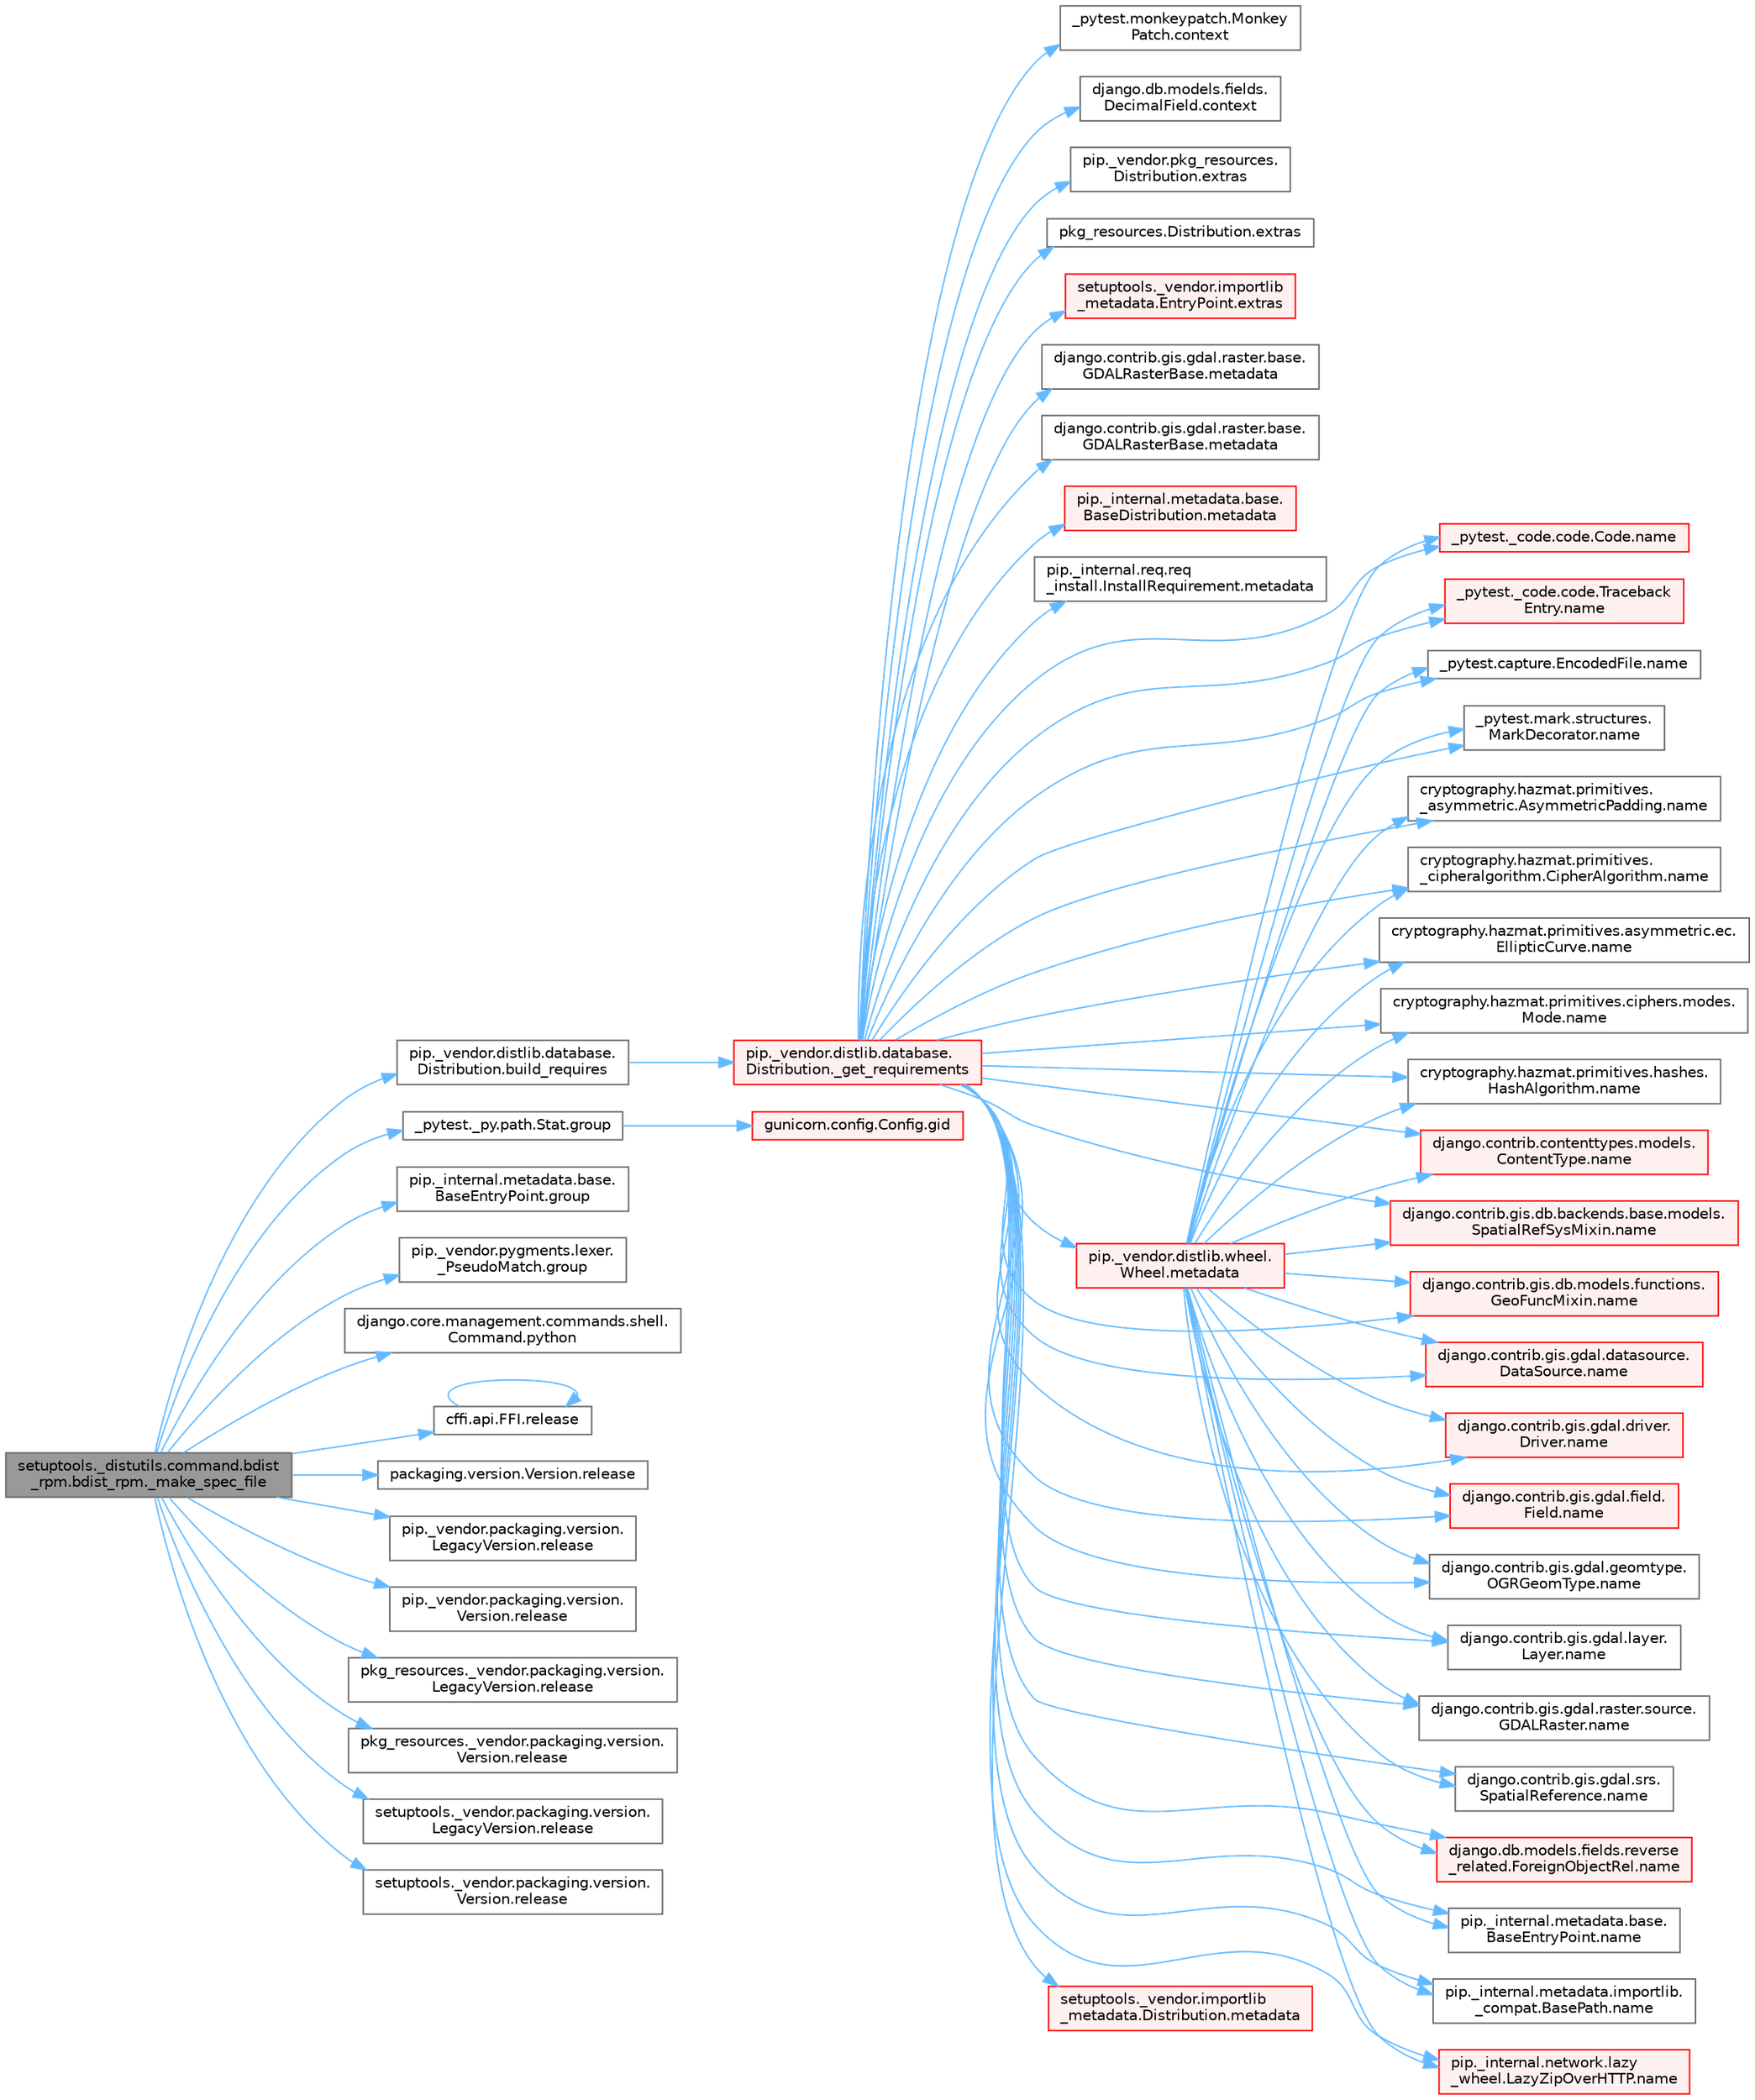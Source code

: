 digraph "setuptools._distutils.command.bdist_rpm.bdist_rpm._make_spec_file"
{
 // LATEX_PDF_SIZE
  bgcolor="transparent";
  edge [fontname=Helvetica,fontsize=10,labelfontname=Helvetica,labelfontsize=10];
  node [fontname=Helvetica,fontsize=10,shape=box,height=0.2,width=0.4];
  rankdir="LR";
  Node1 [id="Node000001",label="setuptools._distutils.command.bdist\l_rpm.bdist_rpm._make_spec_file",height=0.2,width=0.4,color="gray40", fillcolor="grey60", style="filled", fontcolor="black",tooltip=" "];
  Node1 -> Node2 [id="edge1_Node000001_Node000002",color="steelblue1",style="solid",tooltip=" "];
  Node2 [id="Node000002",label="pip._vendor.distlib.database.\lDistribution.build_requires",height=0.2,width=0.4,color="grey40", fillcolor="white", style="filled",URL="$classpip_1_1__vendor_1_1distlib_1_1database_1_1_distribution.html#a0fa5b454aacdaabee7a3642b14c5db2f",tooltip=" "];
  Node2 -> Node3 [id="edge2_Node000002_Node000003",color="steelblue1",style="solid",tooltip=" "];
  Node3 [id="Node000003",label="pip._vendor.distlib.database.\lDistribution._get_requirements",height=0.2,width=0.4,color="red", fillcolor="#FFF0F0", style="filled",URL="$classpip_1_1__vendor_1_1distlib_1_1database_1_1_distribution.html#a0366f5504f1b878068ba103c3f1e2bdf",tooltip=" "];
  Node3 -> Node4 [id="edge3_Node000003_Node000004",color="steelblue1",style="solid",tooltip=" "];
  Node4 [id="Node000004",label="_pytest.monkeypatch.Monkey\lPatch.context",height=0.2,width=0.4,color="grey40", fillcolor="white", style="filled",URL="$class__pytest_1_1monkeypatch_1_1_monkey_patch.html#ab444ae4221fd89a16fe913fd14148d46",tooltip=" "];
  Node3 -> Node5 [id="edge4_Node000003_Node000005",color="steelblue1",style="solid",tooltip=" "];
  Node5 [id="Node000005",label="django.db.models.fields.\lDecimalField.context",height=0.2,width=0.4,color="grey40", fillcolor="white", style="filled",URL="$classdjango_1_1db_1_1models_1_1fields_1_1_decimal_field.html#a6d832c16515ca05aa17fa3fb0354ed65",tooltip=" "];
  Node3 -> Node6 [id="edge5_Node000003_Node000006",color="steelblue1",style="solid",tooltip=" "];
  Node6 [id="Node000006",label="pip._vendor.pkg_resources.\lDistribution.extras",height=0.2,width=0.4,color="grey40", fillcolor="white", style="filled",URL="$classpip_1_1__vendor_1_1pkg__resources_1_1_distribution.html#a07a4a573556bca72b2f386b697dba428",tooltip=" "];
  Node3 -> Node7 [id="edge6_Node000003_Node000007",color="steelblue1",style="solid",tooltip=" "];
  Node7 [id="Node000007",label="pkg_resources.Distribution.extras",height=0.2,width=0.4,color="grey40", fillcolor="white", style="filled",URL="$classpkg__resources_1_1_distribution.html#a62982eccff01840f0f149ffe3af2080b",tooltip=" "];
  Node3 -> Node8 [id="edge7_Node000003_Node000008",color="steelblue1",style="solid",tooltip=" "];
  Node8 [id="Node000008",label="setuptools._vendor.importlib\l_metadata.EntryPoint.extras",height=0.2,width=0.4,color="red", fillcolor="#FFF0F0", style="filled",URL="$classsetuptools_1_1__vendor_1_1importlib__metadata_1_1_entry_point.html#a959028f40566e604120f75d1172b7553",tooltip=" "];
  Node3 -> Node450 [id="edge8_Node000003_Node000450",color="steelblue1",style="solid",tooltip=" "];
  Node450 [id="Node000450",label="django.contrib.gis.gdal.raster.base.\lGDALRasterBase.metadata",height=0.2,width=0.4,color="grey40", fillcolor="white", style="filled",URL="$classdjango_1_1contrib_1_1gis_1_1gdal_1_1raster_1_1base_1_1_g_d_a_l_raster_base.html#ac656a9816397d9b605bdbc6175fde717",tooltip=" "];
  Node3 -> Node451 [id="edge9_Node000003_Node000451",color="steelblue1",style="solid",tooltip=" "];
  Node451 [id="Node000451",label="django.contrib.gis.gdal.raster.base.\lGDALRasterBase.metadata",height=0.2,width=0.4,color="grey40", fillcolor="white", style="filled",URL="$classdjango_1_1contrib_1_1gis_1_1gdal_1_1raster_1_1base_1_1_g_d_a_l_raster_base.html#ac68a22e3a52d43707936b339b8af62ad",tooltip=" "];
  Node3 -> Node452 [id="edge10_Node000003_Node000452",color="steelblue1",style="solid",tooltip=" "];
  Node452 [id="Node000452",label="pip._internal.metadata.base.\lBaseDistribution.metadata",height=0.2,width=0.4,color="red", fillcolor="#FFF0F0", style="filled",URL="$classpip_1_1__internal_1_1metadata_1_1base_1_1_base_distribution.html#a665b55bcebd861e5959f53a7d2f1350f",tooltip=" "];
  Node3 -> Node568 [id="edge11_Node000003_Node000568",color="steelblue1",style="solid",tooltip=" "];
  Node568 [id="Node000568",label="pip._internal.req.req\l_install.InstallRequirement.metadata",height=0.2,width=0.4,color="grey40", fillcolor="white", style="filled",URL="$classpip_1_1__internal_1_1req_1_1req__install_1_1_install_requirement.html#a212fdd382933af2966e6a94c2db91bca",tooltip=" "];
  Node3 -> Node569 [id="edge12_Node000003_Node000569",color="steelblue1",style="solid",tooltip=" "];
  Node569 [id="Node000569",label="pip._vendor.distlib.wheel.\lWheel.metadata",height=0.2,width=0.4,color="red", fillcolor="#FFF0F0", style="filled",URL="$classpip_1_1__vendor_1_1distlib_1_1wheel_1_1_wheel.html#a9e567ddb3165e2b2bdb2c358774b32a6",tooltip=" "];
  Node569 -> Node388 [id="edge13_Node000569_Node000388",color="steelblue1",style="solid",tooltip=" "];
  Node388 [id="Node000388",label="_pytest._code.code.Code.name",height=0.2,width=0.4,color="red", fillcolor="#FFF0F0", style="filled",URL="$class__pytest_1_1__code_1_1code_1_1_code.html#a1f3cbc53ca6df4a1bab12183694b6e78",tooltip=" "];
  Node569 -> Node389 [id="edge14_Node000569_Node000389",color="steelblue1",style="solid",tooltip=" "];
  Node389 [id="Node000389",label="_pytest._code.code.Traceback\lEntry.name",height=0.2,width=0.4,color="red", fillcolor="#FFF0F0", style="filled",URL="$class__pytest_1_1__code_1_1code_1_1_traceback_entry.html#a106b95c0753f41669fbfb8ee4c11ad3d",tooltip=" "];
  Node569 -> Node391 [id="edge15_Node000569_Node000391",color="steelblue1",style="solid",tooltip=" "];
  Node391 [id="Node000391",label="_pytest.capture.EncodedFile.name",height=0.2,width=0.4,color="grey40", fillcolor="white", style="filled",URL="$class__pytest_1_1capture_1_1_encoded_file.html#a738c73b5de21c7261d9e51f71e4f0397",tooltip=" "];
  Node569 -> Node392 [id="edge16_Node000569_Node000392",color="steelblue1",style="solid",tooltip=" "];
  Node392 [id="Node000392",label="_pytest.mark.structures.\lMarkDecorator.name",height=0.2,width=0.4,color="grey40", fillcolor="white", style="filled",URL="$class__pytest_1_1mark_1_1structures_1_1_mark_decorator.html#ae8f66760cda125450e0e3bd38689c72f",tooltip=" "];
  Node569 -> Node393 [id="edge17_Node000569_Node000393",color="steelblue1",style="solid",tooltip=" "];
  Node393 [id="Node000393",label="cryptography.hazmat.primitives.\l_asymmetric.AsymmetricPadding.name",height=0.2,width=0.4,color="grey40", fillcolor="white", style="filled",URL="$classcryptography_1_1hazmat_1_1primitives_1_1__asymmetric_1_1_asymmetric_padding.html#a8f72e8284cb336861a873ed5ce0e39b5",tooltip=" "];
  Node569 -> Node394 [id="edge18_Node000569_Node000394",color="steelblue1",style="solid",tooltip=" "];
  Node394 [id="Node000394",label="cryptography.hazmat.primitives.\l_cipheralgorithm.CipherAlgorithm.name",height=0.2,width=0.4,color="grey40", fillcolor="white", style="filled",URL="$classcryptography_1_1hazmat_1_1primitives_1_1__cipheralgorithm_1_1_cipher_algorithm.html#a50567a5c3388450ab7aa883ab34a1ac7",tooltip=" "];
  Node569 -> Node395 [id="edge19_Node000569_Node000395",color="steelblue1",style="solid",tooltip=" "];
  Node395 [id="Node000395",label="cryptography.hazmat.primitives.asymmetric.ec.\lEllipticCurve.name",height=0.2,width=0.4,color="grey40", fillcolor="white", style="filled",URL="$classcryptography_1_1hazmat_1_1primitives_1_1asymmetric_1_1ec_1_1_elliptic_curve.html#a2775c4e945309a6c7ea33dace1698a60",tooltip=" "];
  Node569 -> Node396 [id="edge20_Node000569_Node000396",color="steelblue1",style="solid",tooltip=" "];
  Node396 [id="Node000396",label="cryptography.hazmat.primitives.ciphers.modes.\lMode.name",height=0.2,width=0.4,color="grey40", fillcolor="white", style="filled",URL="$classcryptography_1_1hazmat_1_1primitives_1_1ciphers_1_1modes_1_1_mode.html#a99d93fd1370a2abbb5bb5cffbd5ff0f7",tooltip=" "];
  Node569 -> Node397 [id="edge21_Node000569_Node000397",color="steelblue1",style="solid",tooltip=" "];
  Node397 [id="Node000397",label="cryptography.hazmat.primitives.hashes.\lHashAlgorithm.name",height=0.2,width=0.4,color="grey40", fillcolor="white", style="filled",URL="$classcryptography_1_1hazmat_1_1primitives_1_1hashes_1_1_hash_algorithm.html#a42c7e1582d9b46a015774af9e5cbbb0b",tooltip=" "];
  Node569 -> Node398 [id="edge22_Node000569_Node000398",color="steelblue1",style="solid",tooltip=" "];
  Node398 [id="Node000398",label="django.contrib.contenttypes.models.\lContentType.name",height=0.2,width=0.4,color="red", fillcolor="#FFF0F0", style="filled",URL="$classdjango_1_1contrib_1_1contenttypes_1_1models_1_1_content_type.html#a305b62f56597bb2e4823dcf5e6ccdcf8",tooltip=" "];
  Node569 -> Node400 [id="edge23_Node000569_Node000400",color="steelblue1",style="solid",tooltip=" "];
  Node400 [id="Node000400",label="django.contrib.gis.db.backends.base.models.\lSpatialRefSysMixin.name",height=0.2,width=0.4,color="red", fillcolor="#FFF0F0", style="filled",URL="$classdjango_1_1contrib_1_1gis_1_1db_1_1backends_1_1base_1_1models_1_1_spatial_ref_sys_mixin.html#a56fe36e786b49160249395f453dd1cab",tooltip=" "];
  Node569 -> Node401 [id="edge24_Node000569_Node000401",color="steelblue1",style="solid",tooltip=" "];
  Node401 [id="Node000401",label="django.contrib.gis.db.models.functions.\lGeoFuncMixin.name",height=0.2,width=0.4,color="red", fillcolor="#FFF0F0", style="filled",URL="$classdjango_1_1contrib_1_1gis_1_1db_1_1models_1_1functions_1_1_geo_func_mixin.html#adeeb6b2c9db337396468712e919af622",tooltip=" "];
  Node569 -> Node402 [id="edge25_Node000569_Node000402",color="steelblue1",style="solid",tooltip=" "];
  Node402 [id="Node000402",label="django.contrib.gis.gdal.datasource.\lDataSource.name",height=0.2,width=0.4,color="red", fillcolor="#FFF0F0", style="filled",URL="$classdjango_1_1contrib_1_1gis_1_1gdal_1_1datasource_1_1_data_source.html#aaa98728c7ef6f4d96c689550e8af3ed5",tooltip=" "];
  Node569 -> Node416 [id="edge26_Node000569_Node000416",color="steelblue1",style="solid",tooltip=" "];
  Node416 [id="Node000416",label="django.contrib.gis.gdal.driver.\lDriver.name",height=0.2,width=0.4,color="red", fillcolor="#FFF0F0", style="filled",URL="$classdjango_1_1contrib_1_1gis_1_1gdal_1_1driver_1_1_driver.html#aaa5d4d1b9fd762839db84d1e56e36b7f",tooltip=" "];
  Node569 -> Node417 [id="edge27_Node000569_Node000417",color="steelblue1",style="solid",tooltip=" "];
  Node417 [id="Node000417",label="django.contrib.gis.gdal.field.\lField.name",height=0.2,width=0.4,color="red", fillcolor="#FFF0F0", style="filled",URL="$classdjango_1_1contrib_1_1gis_1_1gdal_1_1field_1_1_field.html#a28a3b0af5006d5abf34d5b1497011368",tooltip=" "];
  Node569 -> Node418 [id="edge28_Node000569_Node000418",color="steelblue1",style="solid",tooltip=" "];
  Node418 [id="Node000418",label="django.contrib.gis.gdal.geomtype.\lOGRGeomType.name",height=0.2,width=0.4,color="grey40", fillcolor="white", style="filled",URL="$classdjango_1_1contrib_1_1gis_1_1gdal_1_1geomtype_1_1_o_g_r_geom_type.html#a719b3100682ab8df79fd8a2484163b8e",tooltip=" "];
  Node569 -> Node419 [id="edge29_Node000569_Node000419",color="steelblue1",style="solid",tooltip=" "];
  Node419 [id="Node000419",label="django.contrib.gis.gdal.layer.\lLayer.name",height=0.2,width=0.4,color="grey40", fillcolor="white", style="filled",URL="$classdjango_1_1contrib_1_1gis_1_1gdal_1_1layer_1_1_layer.html#a53791d8e2fe8b1ca86b426a625e7d66c",tooltip=" "];
  Node569 -> Node420 [id="edge30_Node000569_Node000420",color="steelblue1",style="solid",tooltip=" "];
  Node420 [id="Node000420",label="django.contrib.gis.gdal.raster.source.\lGDALRaster.name",height=0.2,width=0.4,color="grey40", fillcolor="white", style="filled",URL="$classdjango_1_1contrib_1_1gis_1_1gdal_1_1raster_1_1source_1_1_g_d_a_l_raster.html#a6cca2a8eca0ab4ff2e89f0f0cce590d1",tooltip=" "];
  Node569 -> Node421 [id="edge31_Node000569_Node000421",color="steelblue1",style="solid",tooltip=" "];
  Node421 [id="Node000421",label="django.contrib.gis.gdal.srs.\lSpatialReference.name",height=0.2,width=0.4,color="grey40", fillcolor="white", style="filled",URL="$classdjango_1_1contrib_1_1gis_1_1gdal_1_1srs_1_1_spatial_reference.html#ac2c9d37b41ae1a91ca63a7046590d603",tooltip=" "];
  Node569 -> Node422 [id="edge32_Node000569_Node000422",color="steelblue1",style="solid",tooltip=" "];
  Node422 [id="Node000422",label="django.db.models.fields.reverse\l_related.ForeignObjectRel.name",height=0.2,width=0.4,color="red", fillcolor="#FFF0F0", style="filled",URL="$classdjango_1_1db_1_1models_1_1fields_1_1reverse__related_1_1_foreign_object_rel.html#a5c0c2387142987d2c9582e677e90b5d7",tooltip=" "];
  Node569 -> Node423 [id="edge33_Node000569_Node000423",color="steelblue1",style="solid",tooltip=" "];
  Node423 [id="Node000423",label="pip._internal.metadata.base.\lBaseEntryPoint.name",height=0.2,width=0.4,color="grey40", fillcolor="white", style="filled",URL="$classpip_1_1__internal_1_1metadata_1_1base_1_1_base_entry_point.html#acd0c7299966258aeb0876da26520233d",tooltip=" "];
  Node569 -> Node424 [id="edge34_Node000569_Node000424",color="steelblue1",style="solid",tooltip=" "];
  Node424 [id="Node000424",label="pip._internal.metadata.importlib.\l_compat.BasePath.name",height=0.2,width=0.4,color="grey40", fillcolor="white", style="filled",URL="$classpip_1_1__internal_1_1metadata_1_1importlib_1_1__compat_1_1_base_path.html#aa5b4e00be6be00e1bd599909ae50bc00",tooltip=" "];
  Node569 -> Node425 [id="edge35_Node000569_Node000425",color="steelblue1",style="solid",tooltip=" "];
  Node425 [id="Node000425",label="pip._internal.network.lazy\l_wheel.LazyZipOverHTTP.name",height=0.2,width=0.4,color="red", fillcolor="#FFF0F0", style="filled",URL="$classpip_1_1__internal_1_1network_1_1lazy__wheel_1_1_lazy_zip_over_h_t_t_p.html#a59403bb703d375caa6c1dda7573257a1",tooltip=" "];
  Node3 -> Node787 [id="edge36_Node000003_Node000787",color="steelblue1",style="solid",tooltip=" "];
  Node787 [id="Node000787",label="setuptools._vendor.importlib\l_metadata.Distribution.metadata",height=0.2,width=0.4,color="red", fillcolor="#FFF0F0", style="filled",URL="$classsetuptools_1_1__vendor_1_1importlib__metadata_1_1_distribution.html#afe56c9fb55cf594cb94d0ebe52c32fad",tooltip=" "];
  Node3 -> Node388 [id="edge37_Node000003_Node000388",color="steelblue1",style="solid",tooltip=" "];
  Node3 -> Node389 [id="edge38_Node000003_Node000389",color="steelblue1",style="solid",tooltip=" "];
  Node3 -> Node391 [id="edge39_Node000003_Node000391",color="steelblue1",style="solid",tooltip=" "];
  Node3 -> Node392 [id="edge40_Node000003_Node000392",color="steelblue1",style="solid",tooltip=" "];
  Node3 -> Node393 [id="edge41_Node000003_Node000393",color="steelblue1",style="solid",tooltip=" "];
  Node3 -> Node394 [id="edge42_Node000003_Node000394",color="steelblue1",style="solid",tooltip=" "];
  Node3 -> Node395 [id="edge43_Node000003_Node000395",color="steelblue1",style="solid",tooltip=" "];
  Node3 -> Node396 [id="edge44_Node000003_Node000396",color="steelblue1",style="solid",tooltip=" "];
  Node3 -> Node397 [id="edge45_Node000003_Node000397",color="steelblue1",style="solid",tooltip=" "];
  Node3 -> Node398 [id="edge46_Node000003_Node000398",color="steelblue1",style="solid",tooltip=" "];
  Node3 -> Node400 [id="edge47_Node000003_Node000400",color="steelblue1",style="solid",tooltip=" "];
  Node3 -> Node401 [id="edge48_Node000003_Node000401",color="steelblue1",style="solid",tooltip=" "];
  Node3 -> Node402 [id="edge49_Node000003_Node000402",color="steelblue1",style="solid",tooltip=" "];
  Node3 -> Node416 [id="edge50_Node000003_Node000416",color="steelblue1",style="solid",tooltip=" "];
  Node3 -> Node417 [id="edge51_Node000003_Node000417",color="steelblue1",style="solid",tooltip=" "];
  Node3 -> Node418 [id="edge52_Node000003_Node000418",color="steelblue1",style="solid",tooltip=" "];
  Node3 -> Node419 [id="edge53_Node000003_Node000419",color="steelblue1",style="solid",tooltip=" "];
  Node3 -> Node420 [id="edge54_Node000003_Node000420",color="steelblue1",style="solid",tooltip=" "];
  Node3 -> Node421 [id="edge55_Node000003_Node000421",color="steelblue1",style="solid",tooltip=" "];
  Node3 -> Node422 [id="edge56_Node000003_Node000422",color="steelblue1",style="solid",tooltip=" "];
  Node3 -> Node423 [id="edge57_Node000003_Node000423",color="steelblue1",style="solid",tooltip=" "];
  Node3 -> Node424 [id="edge58_Node000003_Node000424",color="steelblue1",style="solid",tooltip=" "];
  Node3 -> Node425 [id="edge59_Node000003_Node000425",color="steelblue1",style="solid",tooltip=" "];
  Node1 -> Node4526 [id="edge60_Node000001_Node004526",color="steelblue1",style="solid",tooltip=" "];
  Node4526 [id="Node004526",label="_pytest._py.path.Stat.group",height=0.2,width=0.4,color="grey40", fillcolor="white", style="filled",URL="$class__pytest_1_1__py_1_1path_1_1_stat.html#aef4e7b019a25aa7e70b896054ef72f51",tooltip=" "];
  Node4526 -> Node4527 [id="edge61_Node004526_Node004527",color="steelblue1",style="solid",tooltip=" "];
  Node4527 [id="Node004527",label="gunicorn.config.Config.gid",height=0.2,width=0.4,color="red", fillcolor="#FFF0F0", style="filled",URL="$classgunicorn_1_1config_1_1_config.html#a65c92a5a114c947968354bbce05ea506",tooltip=" "];
  Node1 -> Node4528 [id="edge62_Node000001_Node004528",color="steelblue1",style="solid",tooltip=" "];
  Node4528 [id="Node004528",label="pip._internal.metadata.base.\lBaseEntryPoint.group",height=0.2,width=0.4,color="grey40", fillcolor="white", style="filled",URL="$classpip_1_1__internal_1_1metadata_1_1base_1_1_base_entry_point.html#a474b787e46677981c78c77f29e9ecc30",tooltip=" "];
  Node1 -> Node4529 [id="edge63_Node000001_Node004529",color="steelblue1",style="solid",tooltip=" "];
  Node4529 [id="Node004529",label="pip._vendor.pygments.lexer.\l_PseudoMatch.group",height=0.2,width=0.4,color="grey40", fillcolor="white", style="filled",URL="$classpip_1_1__vendor_1_1pygments_1_1lexer_1_1___pseudo_match.html#a202b319820013d51b8e0a4657848a1df",tooltip=" "];
  Node1 -> Node4530 [id="edge64_Node000001_Node004530",color="steelblue1",style="solid",tooltip=" "];
  Node4530 [id="Node004530",label="django.core.management.commands.shell.\lCommand.python",height=0.2,width=0.4,color="grey40", fillcolor="white", style="filled",URL="$classdjango_1_1core_1_1management_1_1commands_1_1shell_1_1_command.html#af122cdc2558004777b6b9d54d40c4dfe",tooltip=" "];
  Node1 -> Node4531 [id="edge65_Node000001_Node004531",color="steelblue1",style="solid",tooltip=" "];
  Node4531 [id="Node004531",label="cffi.api.FFI.release",height=0.2,width=0.4,color="grey40", fillcolor="white", style="filled",URL="$classcffi_1_1api_1_1_f_f_i.html#afcb24afa6635314530a3844a0e2461da",tooltip=" "];
  Node4531 -> Node4531 [id="edge66_Node004531_Node004531",color="steelblue1",style="solid",tooltip=" "];
  Node1 -> Node4532 [id="edge67_Node000001_Node004532",color="steelblue1",style="solid",tooltip=" "];
  Node4532 [id="Node004532",label="packaging.version.Version.release",height=0.2,width=0.4,color="grey40", fillcolor="white", style="filled",URL="$classpackaging_1_1version_1_1_version.html#aa039218bbf3bfdf9e7117f7bac3f16bc",tooltip=" "];
  Node1 -> Node4533 [id="edge68_Node000001_Node004533",color="steelblue1",style="solid",tooltip=" "];
  Node4533 [id="Node004533",label="pip._vendor.packaging.version.\lLegacyVersion.release",height=0.2,width=0.4,color="grey40", fillcolor="white", style="filled",URL="$classpip_1_1__vendor_1_1packaging_1_1version_1_1_legacy_version.html#ae51aa7db25a72d231e695bc6f49e0a59",tooltip=" "];
  Node1 -> Node4534 [id="edge69_Node000001_Node004534",color="steelblue1",style="solid",tooltip=" "];
  Node4534 [id="Node004534",label="pip._vendor.packaging.version.\lVersion.release",height=0.2,width=0.4,color="grey40", fillcolor="white", style="filled",URL="$classpip_1_1__vendor_1_1packaging_1_1version_1_1_version.html#aa9a8da16ad4f7633c67efe73b3896b5e",tooltip=" "];
  Node1 -> Node4535 [id="edge70_Node000001_Node004535",color="steelblue1",style="solid",tooltip=" "];
  Node4535 [id="Node004535",label="pkg_resources._vendor.packaging.version.\lLegacyVersion.release",height=0.2,width=0.4,color="grey40", fillcolor="white", style="filled",URL="$classpkg__resources_1_1__vendor_1_1packaging_1_1version_1_1_legacy_version.html#a03faf57ed152c3130f8fc489a3bc6e36",tooltip=" "];
  Node1 -> Node4536 [id="edge71_Node000001_Node004536",color="steelblue1",style="solid",tooltip=" "];
  Node4536 [id="Node004536",label="pkg_resources._vendor.packaging.version.\lVersion.release",height=0.2,width=0.4,color="grey40", fillcolor="white", style="filled",URL="$classpkg__resources_1_1__vendor_1_1packaging_1_1version_1_1_version.html#a7ae37d20b716e7f3f15b382dba650f98",tooltip=" "];
  Node1 -> Node4537 [id="edge72_Node000001_Node004537",color="steelblue1",style="solid",tooltip=" "];
  Node4537 [id="Node004537",label="setuptools._vendor.packaging.version.\lLegacyVersion.release",height=0.2,width=0.4,color="grey40", fillcolor="white", style="filled",URL="$classsetuptools_1_1__vendor_1_1packaging_1_1version_1_1_legacy_version.html#a1c9bdc54b8b872b1240300993b3c3187",tooltip=" "];
  Node1 -> Node4538 [id="edge73_Node000001_Node004538",color="steelblue1",style="solid",tooltip=" "];
  Node4538 [id="Node004538",label="setuptools._vendor.packaging.version.\lVersion.release",height=0.2,width=0.4,color="grey40", fillcolor="white", style="filled",URL="$classsetuptools_1_1__vendor_1_1packaging_1_1version_1_1_version.html#ad9ec41a790ac96b6388d6bedeb3096c8",tooltip=" "];
}
